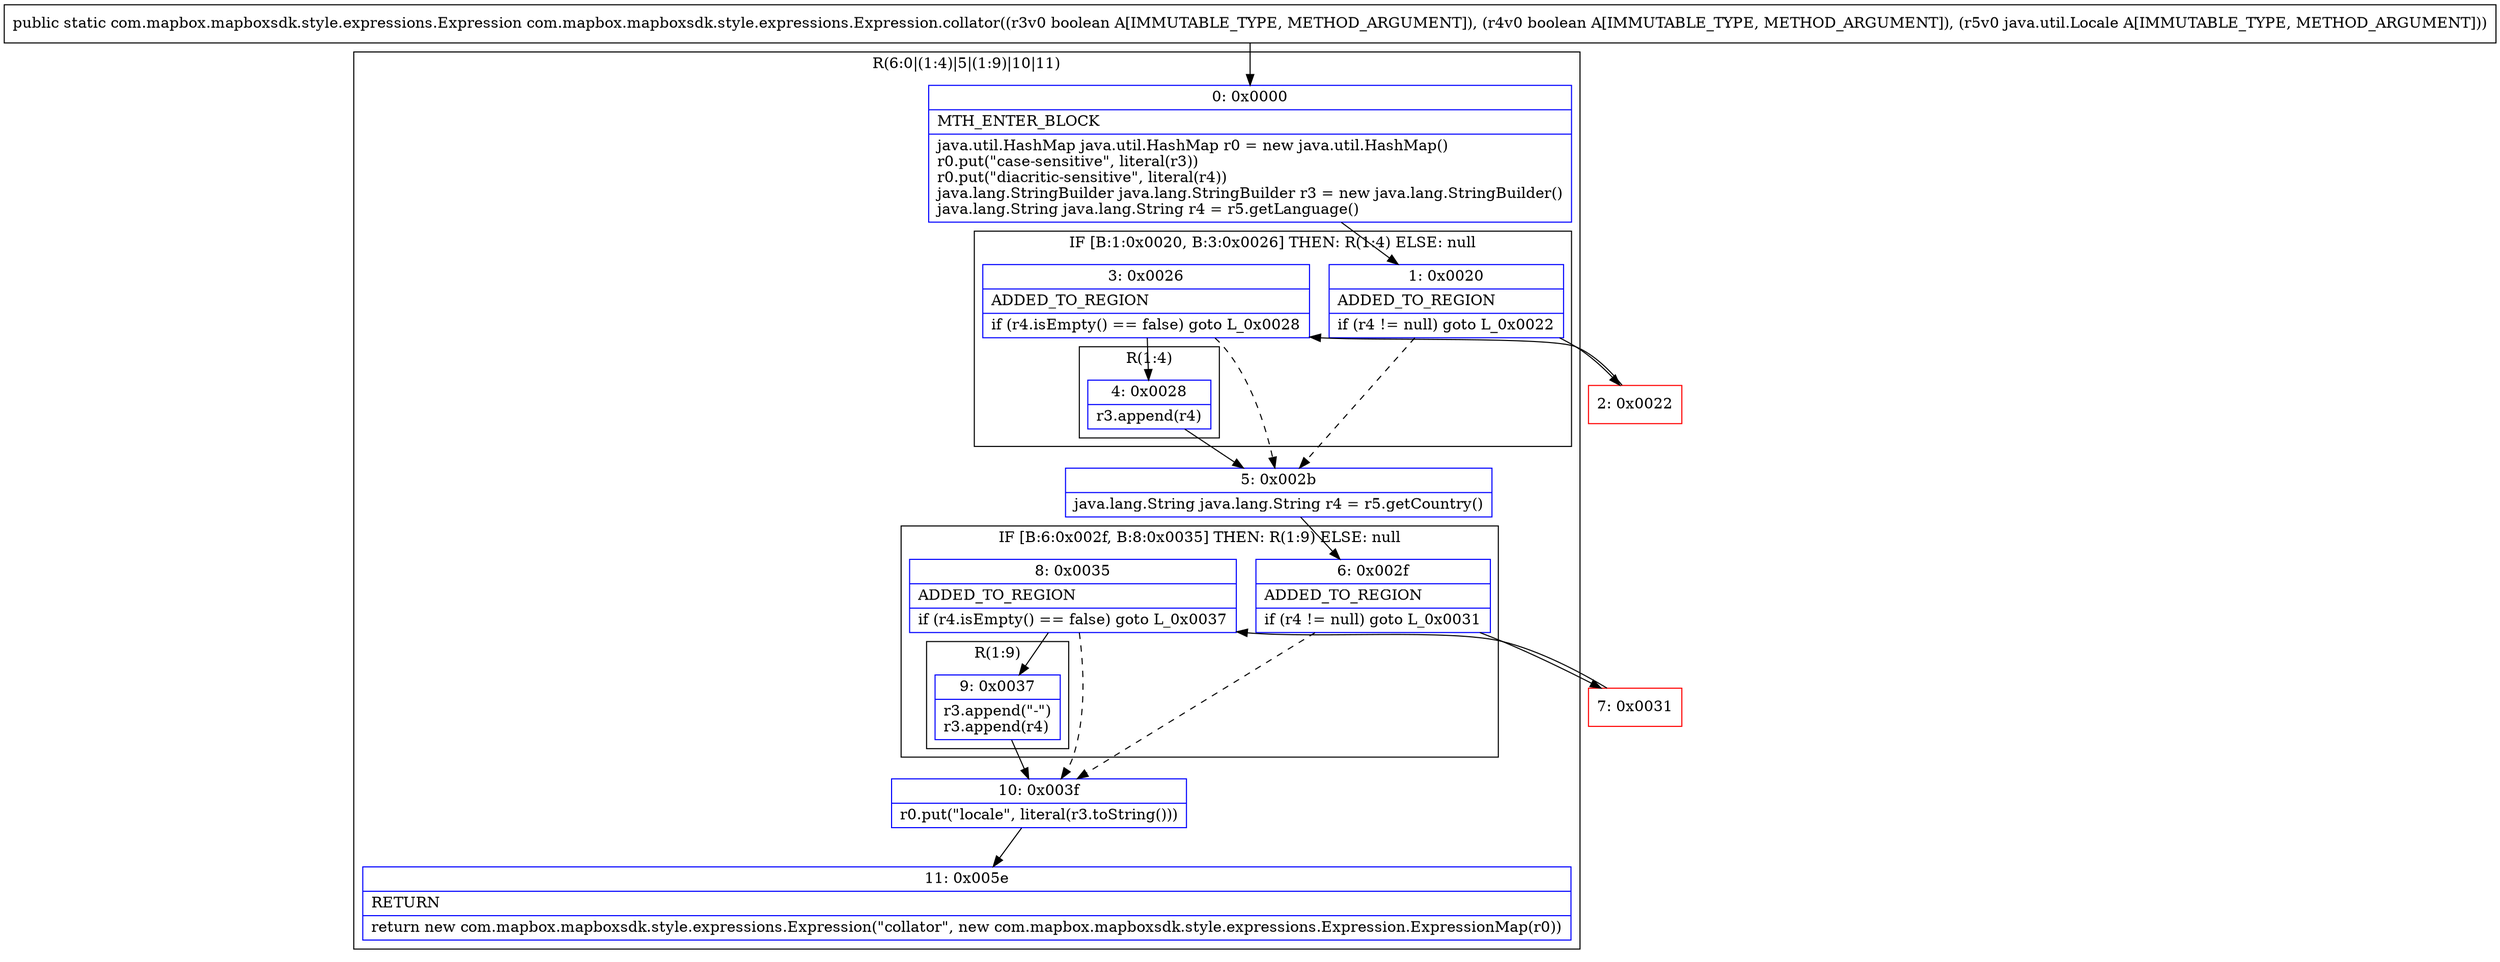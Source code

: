 digraph "CFG forcom.mapbox.mapboxsdk.style.expressions.Expression.collator(ZZLjava\/util\/Locale;)Lcom\/mapbox\/mapboxsdk\/style\/expressions\/Expression;" {
subgraph cluster_Region_1271658980 {
label = "R(6:0|(1:4)|5|(1:9)|10|11)";
node [shape=record,color=blue];
Node_0 [shape=record,label="{0\:\ 0x0000|MTH_ENTER_BLOCK\l|java.util.HashMap java.util.HashMap r0 = new java.util.HashMap()\lr0.put(\"case\-sensitive\", literal(r3))\lr0.put(\"diacritic\-sensitive\", literal(r4))\ljava.lang.StringBuilder java.lang.StringBuilder r3 = new java.lang.StringBuilder()\ljava.lang.String java.lang.String r4 = r5.getLanguage()\l}"];
subgraph cluster_IfRegion_59123854 {
label = "IF [B:1:0x0020, B:3:0x0026] THEN: R(1:4) ELSE: null";
node [shape=record,color=blue];
Node_1 [shape=record,label="{1\:\ 0x0020|ADDED_TO_REGION\l|if (r4 != null) goto L_0x0022\l}"];
Node_3 [shape=record,label="{3\:\ 0x0026|ADDED_TO_REGION\l|if (r4.isEmpty() == false) goto L_0x0028\l}"];
subgraph cluster_Region_1237817909 {
label = "R(1:4)";
node [shape=record,color=blue];
Node_4 [shape=record,label="{4\:\ 0x0028|r3.append(r4)\l}"];
}
}
Node_5 [shape=record,label="{5\:\ 0x002b|java.lang.String java.lang.String r4 = r5.getCountry()\l}"];
subgraph cluster_IfRegion_387380675 {
label = "IF [B:6:0x002f, B:8:0x0035] THEN: R(1:9) ELSE: null";
node [shape=record,color=blue];
Node_6 [shape=record,label="{6\:\ 0x002f|ADDED_TO_REGION\l|if (r4 != null) goto L_0x0031\l}"];
Node_8 [shape=record,label="{8\:\ 0x0035|ADDED_TO_REGION\l|if (r4.isEmpty() == false) goto L_0x0037\l}"];
subgraph cluster_Region_1633592172 {
label = "R(1:9)";
node [shape=record,color=blue];
Node_9 [shape=record,label="{9\:\ 0x0037|r3.append(\"\-\")\lr3.append(r4)\l}"];
}
}
Node_10 [shape=record,label="{10\:\ 0x003f|r0.put(\"locale\", literal(r3.toString()))\l}"];
Node_11 [shape=record,label="{11\:\ 0x005e|RETURN\l|return new com.mapbox.mapboxsdk.style.expressions.Expression(\"collator\", new com.mapbox.mapboxsdk.style.expressions.Expression.ExpressionMap(r0))\l}"];
}
Node_2 [shape=record,color=red,label="{2\:\ 0x0022}"];
Node_7 [shape=record,color=red,label="{7\:\ 0x0031}"];
MethodNode[shape=record,label="{public static com.mapbox.mapboxsdk.style.expressions.Expression com.mapbox.mapboxsdk.style.expressions.Expression.collator((r3v0 boolean A[IMMUTABLE_TYPE, METHOD_ARGUMENT]), (r4v0 boolean A[IMMUTABLE_TYPE, METHOD_ARGUMENT]), (r5v0 java.util.Locale A[IMMUTABLE_TYPE, METHOD_ARGUMENT])) }"];
MethodNode -> Node_0;
Node_0 -> Node_1;
Node_1 -> Node_2;
Node_1 -> Node_5[style=dashed];
Node_3 -> Node_4;
Node_3 -> Node_5[style=dashed];
Node_4 -> Node_5;
Node_5 -> Node_6;
Node_6 -> Node_7;
Node_6 -> Node_10[style=dashed];
Node_8 -> Node_9;
Node_8 -> Node_10[style=dashed];
Node_9 -> Node_10;
Node_10 -> Node_11;
Node_2 -> Node_3;
Node_7 -> Node_8;
}

